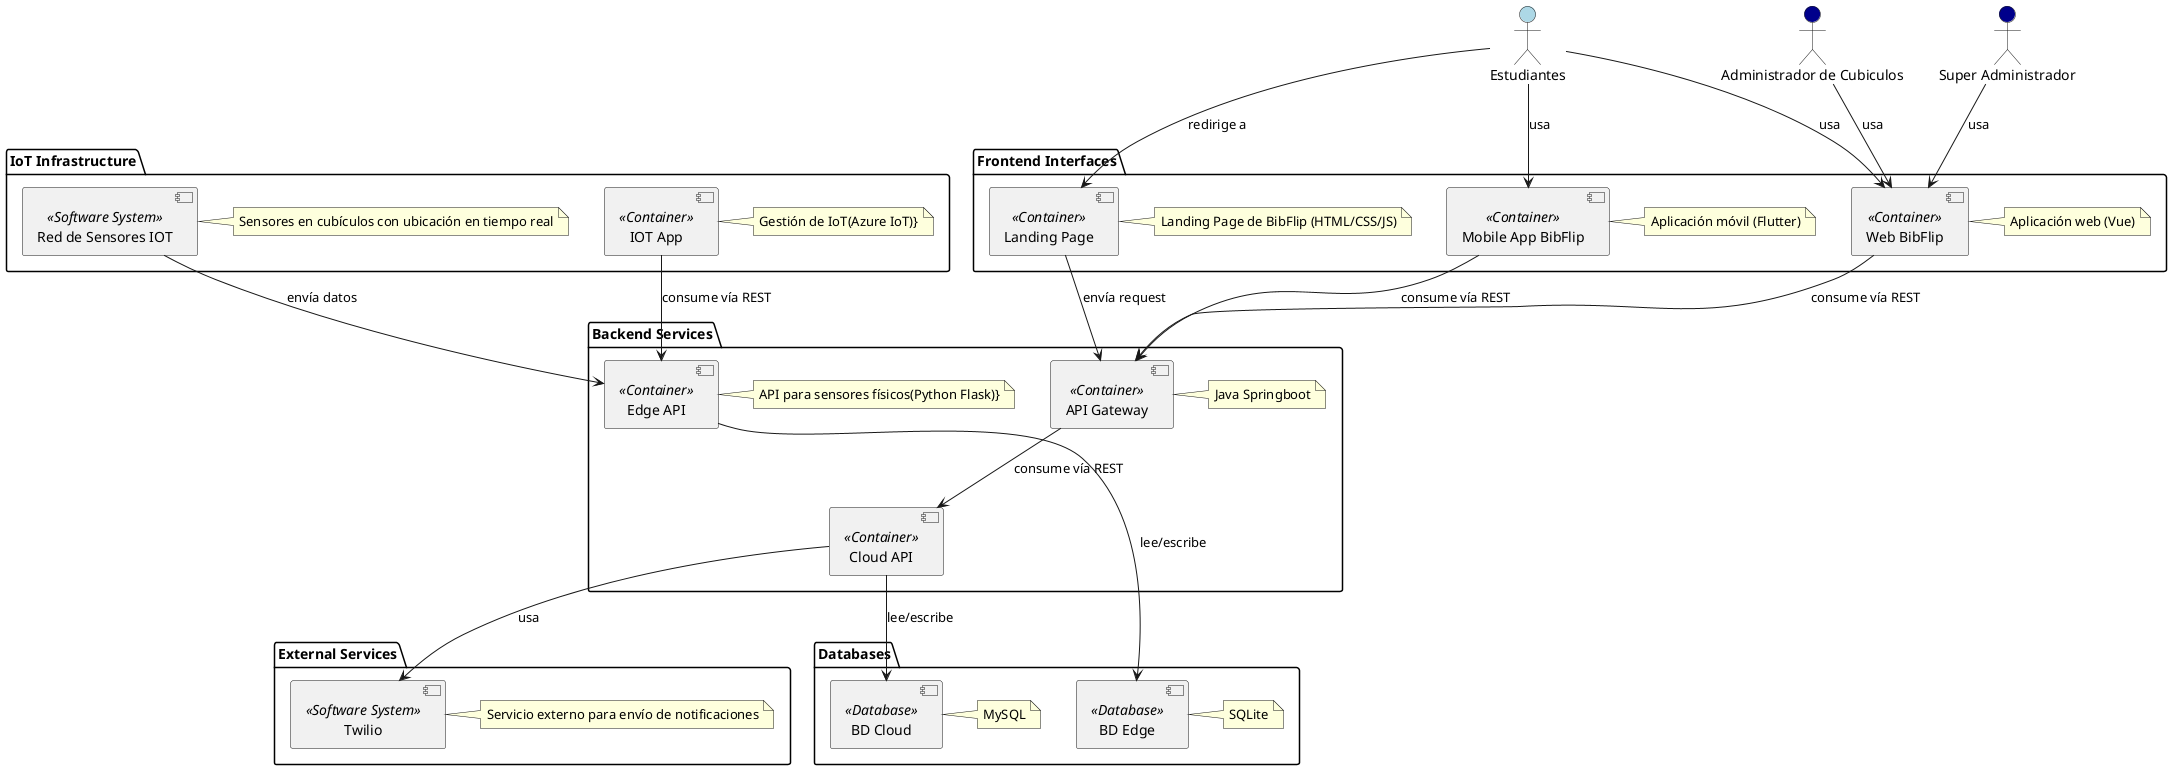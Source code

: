 @startuml
actor "Estudiantes" as estudiantes #lightblue
actor "Administrador de Cubiculos" as adminCubiculos #darkblue
actor "Super Administrador" as superAdmin #darkblue

package "Frontend Interfaces" {
  [Landing Page] <<Container>>
  note right of [Landing Page] : Landing Page de BibFlip (HTML/CSS/JS)
  [Mobile App BibFlip] <<Container>>
  note right of [Mobile App BibFlip] : Aplicación móvil (Flutter)
  [Web BibFlip] <<Container>>
  note right of [Web BibFlip] : Aplicación web (Vue)
}

package "Backend Services" {
  [API Gateway] <<Container>>
  note right of [API Gateway] : Java Springboot

  [Cloud API] <<Container>>
  [Edge API] <<Container>>
  note right of [Edge API] : API para sensores físicos(Python Flask)}
}
package "IoT Infrastructure" {
  [Red de Sensores IOT] <<Software System>>
  note right of [Red de Sensores IOT] : Sensores en cubículos con ubicación en tiempo real

  [IOT App] <<Container>>
  note right of [IOT App] : Gestión de IoT(Azure IoT)}
}
package "External Services" {
  [Twilio] <<Software System>>
  note right of [Twilio] : Servicio externo para envío de notificaciones
}

package "Databases" {
  [BD Cloud] <<Database>>
  note right of [BD Cloud] : MySQL

  [BD Edge] <<Database>>
  note right of [BD Edge] : SQLite
}

estudiantes--> [Landing Page] : redirige a
estudiantes--> [Mobile App BibFlip] : usa
estudiantes--> [Web BibFlip] : usa

adminCubiculos--> [Web BibFlip] : usa
superAdmin--> [Web BibFlip] : usa

[Landing Page]--> [API Gateway] : envía request
[Mobile App BibFlip]--> [API Gateway] : consume vía REST
[Web BibFlip]--> [API Gateway] : consume vía REST
[API Gateway]--> [Cloud API] : consume vía REST
[Cloud API]--> [BD Cloud] : lee/escribe
[Edge API]--> [BD Edge] : lee/escribe
[Red de Sensores IOT]--> [Edge API] : envía datos
[IOT App]--> [Edge API] : consume vía REST

[Cloud API]--> [Twilio] : usa

@enduml